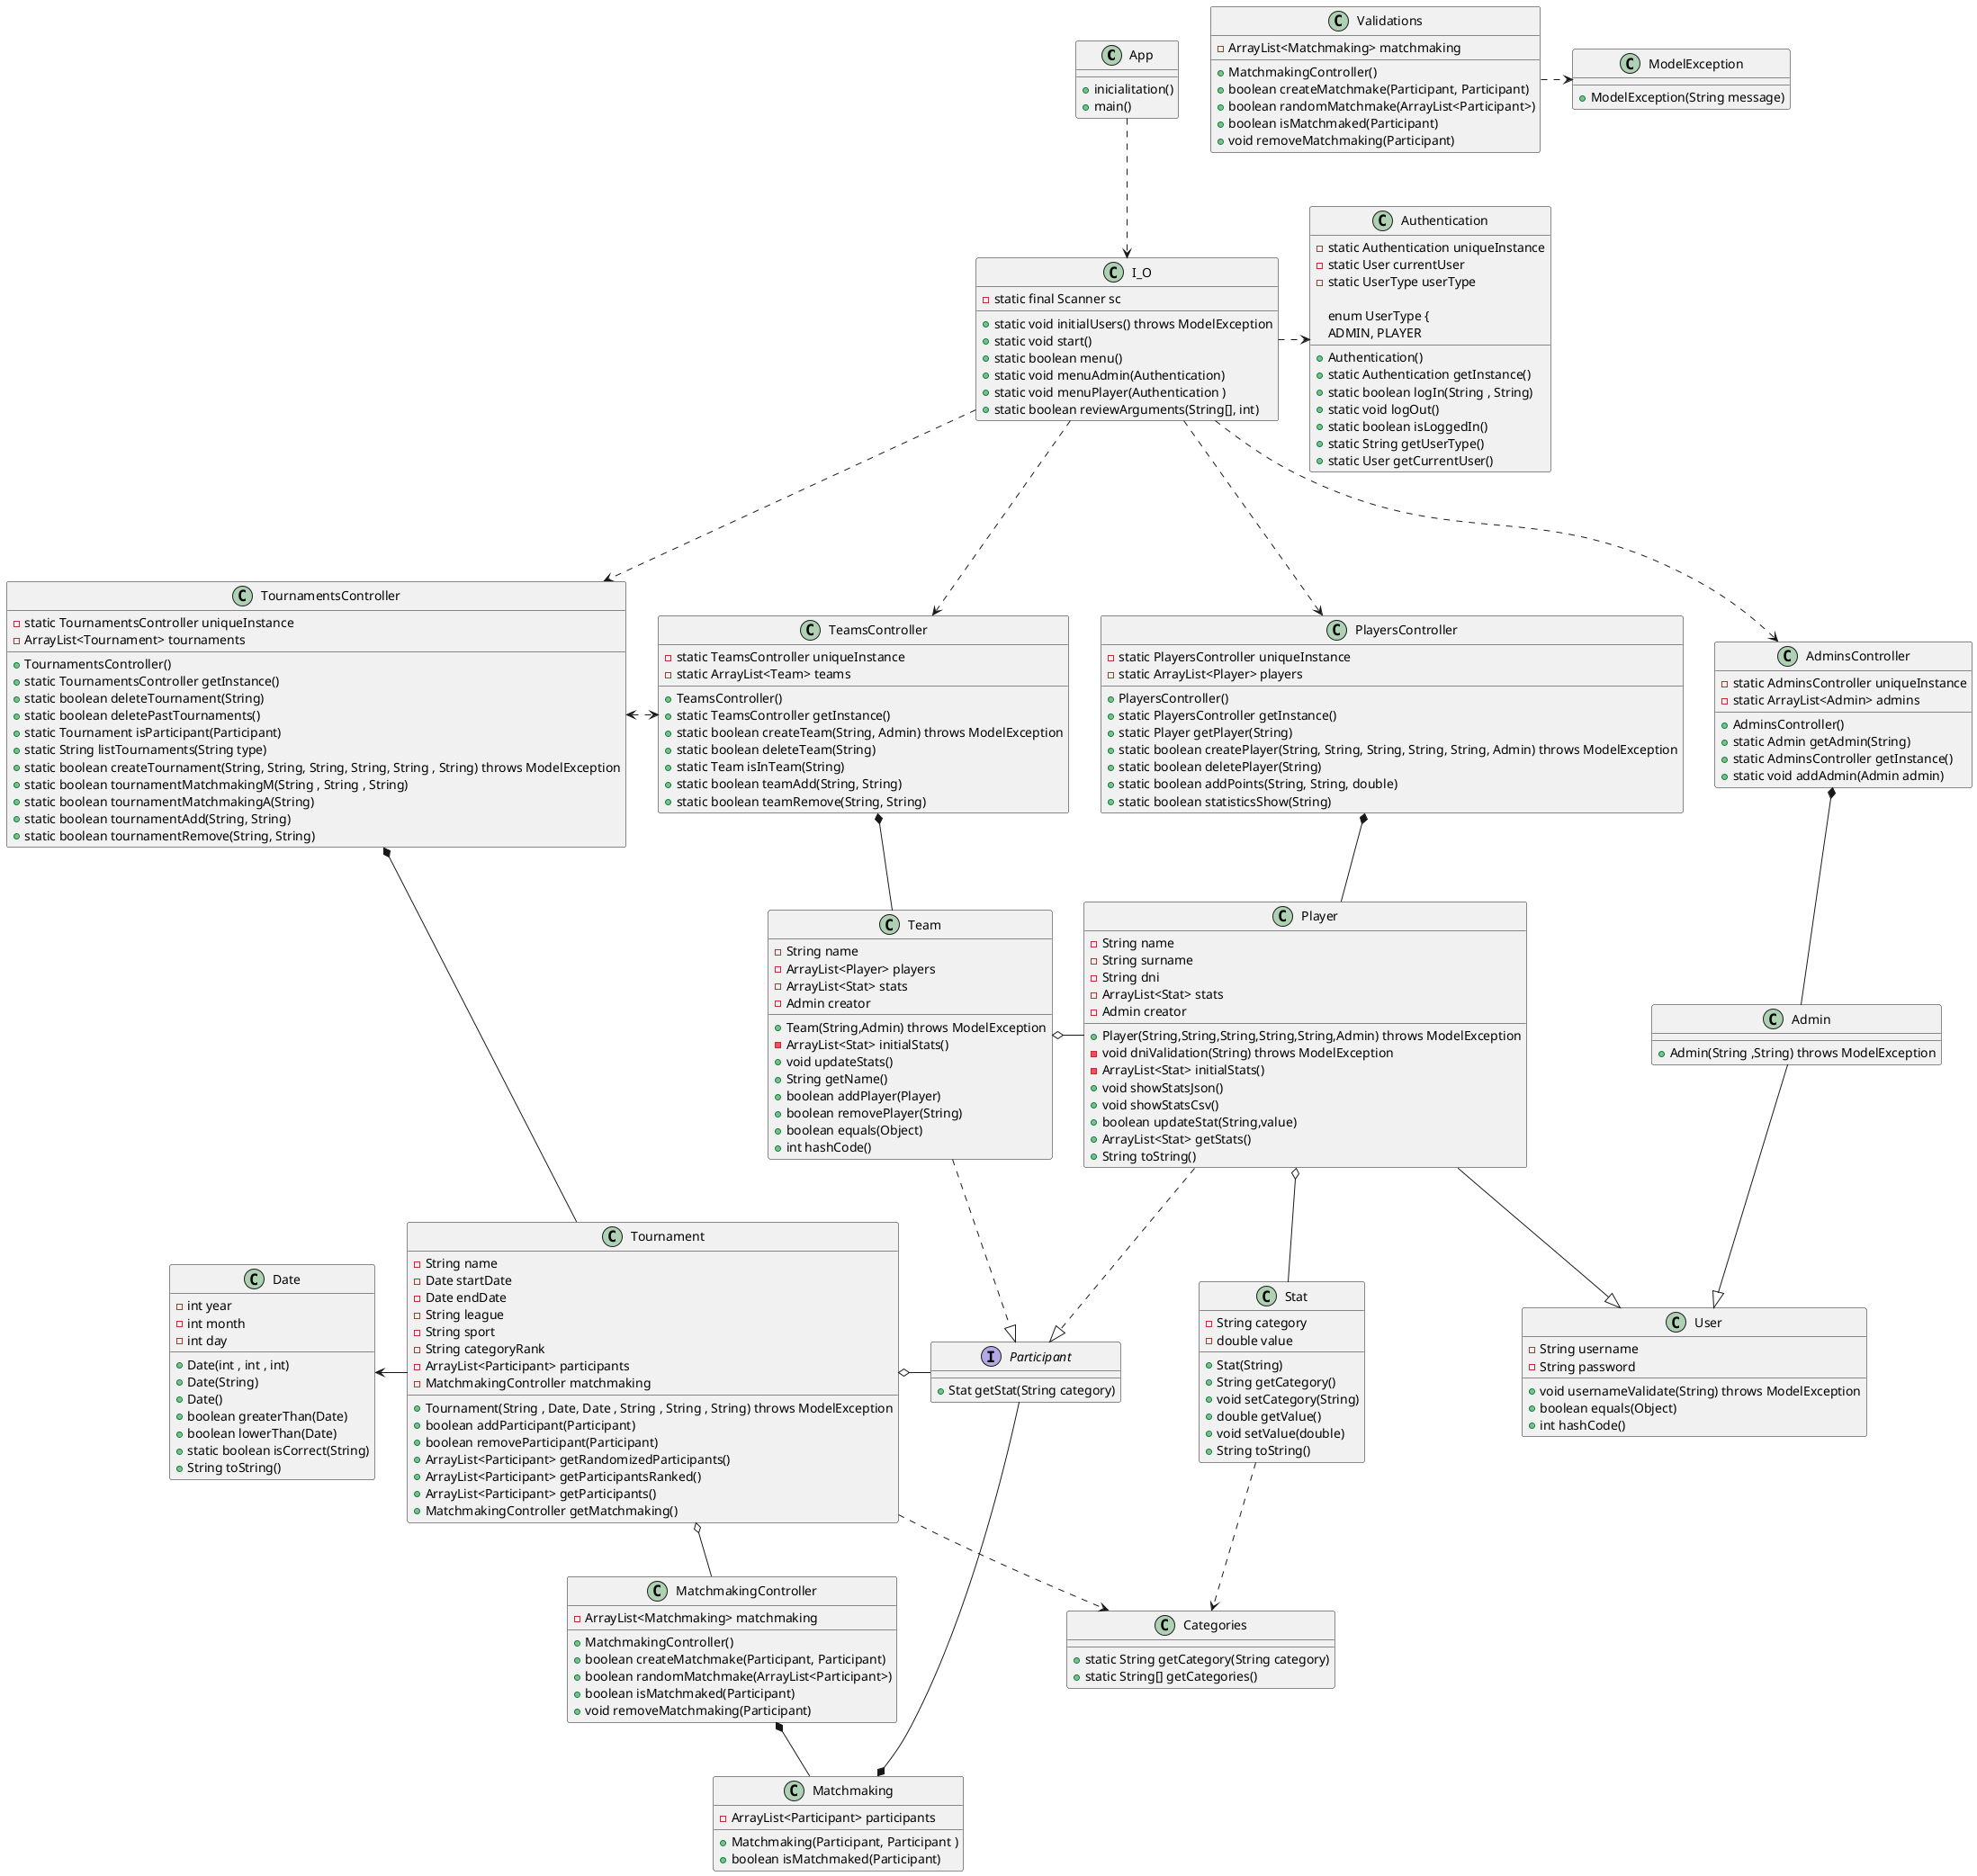 @startuml uml

App ..> I_O
I_O ...> TournamentsController
I_O ...> TeamsController
I_O ...> PlayersController
I_O ...> AdminsController
I_O .> Authentication
TournamentsController <.> TeamsController
TournamentsController *-- Tournament
Tournament o-- MatchmakingController
MatchmakingController *-- Matchmaking
AdminsController *-- Admin
PlayersController *-- Player
Player o-- Stat
Stat ..> Categories
TeamsController *-- Team
Team o- Player
Tournament o- Participant
Date <- Tournament
Tournament ..> Categories
Team ..|> Participant
Player ..|> Participant
Player --|> User
Admin --|> User
Participant ---* Matchmaking
Validations .> ModelException


class App{
    +inicialitation()
    +main()
}

class User{
    - String username
    - String password
    + void usernameValidate(String) throws ModelException
    + boolean equals(Object)
    + int hashCode()
}

class Player{
    - String name
    - String surname
    - String dni
    - ArrayList<Stat> stats
    - Admin creator
    + Player(String,String,String,String,String,Admin) throws ModelException
    - void dniValidation(String) throws ModelException
    - ArrayList<Stat> initialStats()
    + void showStatsJson()
    + void showStatsCsv()
    + boolean updateStat(String,value)
    + ArrayList<Stat> getStats()
    + String toString()
}

class Admin{
    + Admin(String ,String) throws ModelException
}

class Categories{
    +static String getCategory(String category)
    + static String[] getCategories()
}

class Stat{
    - String category
    - double value
    + Stat(String)
    + String getCategory()
    + void setCategory(String)
    + double getValue()
    + void setValue(double)
    + String toString()
}

class Team{
    - String name
    - ArrayList<Player> players
    - ArrayList<Stat> stats
    - Admin creator
    + Team(String,Admin) throws ModelException
    - ArrayList<Stat> initialStats()
    + void updateStats()
    + String getName()
    + boolean addPlayer(Player)
    + boolean removePlayer(String)
    + boolean equals(Object)
    + int hashCode()
}

class Matchmaking{
    - ArrayList<Participant> participants
    + Matchmaking(Participant, Participant )
    + boolean isMatchmaked(Participant)
}

class Tournament{
    - String name
    - Date startDate
    - Date endDate
    - String league
    - String sport
    - String categoryRank
    - ArrayList<Participant> participants
    - MatchmakingController matchmaking
    + Tournament(String , Date, Date , String , String , String) throws ModelException
    + boolean addParticipant(Participant)
    + boolean removeParticipant(Participant)
    + ArrayList<Participant> getRandomizedParticipants()
    + ArrayList<Participant> getParticipantsRanked()
    + ArrayList<Participant> getParticipants()
    + MatchmakingController getMatchmaking()
}

class AdminsController{
    - static AdminsController uniqueInstance
    - static ArrayList<Admin> admins
    + AdminsController()
    + static Admin getAdmin(String)
    + static AdminsController getInstance()
    + static void addAdmin(Admin admin)
}

class PlayersController{
    - static PlayersController uniqueInstance
    - static ArrayList<Player> players
    + PlayersController()
    + static PlayersController getInstance()
    + static Player getPlayer(String)
    + static boolean createPlayer(String, String, String, String, String, Admin) throws ModelException
    + static boolean deletePlayer(String)
    + static boolean addPoints(String, String, double)
    + static boolean statisticsShow(String)
}

class Authentication{
    - static Authentication uniqueInstance
    - static User currentUser
    - static UserType userType
    + Authentication()
    + static Authentication getInstance()
    + static boolean logIn(String , String)
    + static void logOut()
    + static boolean isLoggedIn()
    + static String getUserType()
    + static User getCurrentUser()

    enum UserType {
        ADMIN, PLAYER
}

class TournamentsController{
    - static TournamentsController uniqueInstance
    - ArrayList<Tournament> tournaments
    + TournamentsController()
    + static TournamentsController getInstance()
    + static boolean deleteTournament(String)
    + static boolean deletePastTournaments()
    + static Tournament isParticipant(Participant)
    + static String listTournaments(String type)
    + static boolean createTournament(String, String, String, String, String , String) throws ModelException
    + static boolean tournamentMatchmakingM(String , String , String)
    + static boolean tournamentMatchmakingA(String)
    + static boolean tournamentAdd(String, String)
    + static boolean tournamentRemove(String, String)
}

class TeamsController{
    - static TeamsController uniqueInstance
    - static ArrayList<Team> teams
    + TeamsController()
    + static TeamsController getInstance()
    + static boolean createTeam(String, Admin) throws ModelException
    + static boolean deleteTeam(String)
    + static Team isInTeam(String)
    + static boolean teamAdd(String, String)
    + static boolean teamRemove(String, String)
}

interface Participant{
    + Stat getStat(String category)
}

class ModelException{
    + ModelException(String message)
}

class Date{
    - int year
    - int month
    - int day
    + Date(int , int , int)
    + Date(String)
    + Date()
    + boolean greaterThan(Date)
    + boolean lowerThan(Date)
    + static boolean isCorrect(String)
    + String toString()
}

class I_O{
    - static final Scanner sc
    + static void initialUsers() throws ModelException
    + static void start()
    + static boolean menu()
    + static void menuAdmin(Authentication)
    + static void menuPlayer(Authentication )
    + static boolean reviewArguments(String[], int)
}

class MatchmakingController{
    - ArrayList<Matchmaking> matchmaking
    + MatchmakingController()
    + boolean createMatchmake(Participant, Participant)
    + boolean randomMatchmake(ArrayList<Participant>)
    + boolean isMatchmaked(Participant)
    + void removeMatchmaking(Participant)
}

class Validations{
    - ArrayList<Matchmaking> matchmaking
    + MatchmakingController()
    + boolean createMatchmake(Participant, Participant)
    + boolean randomMatchmake(ArrayList<Participant>)
    + boolean isMatchmaked(Participant)
    + void removeMatchmaking(Participant)
}

@enduml